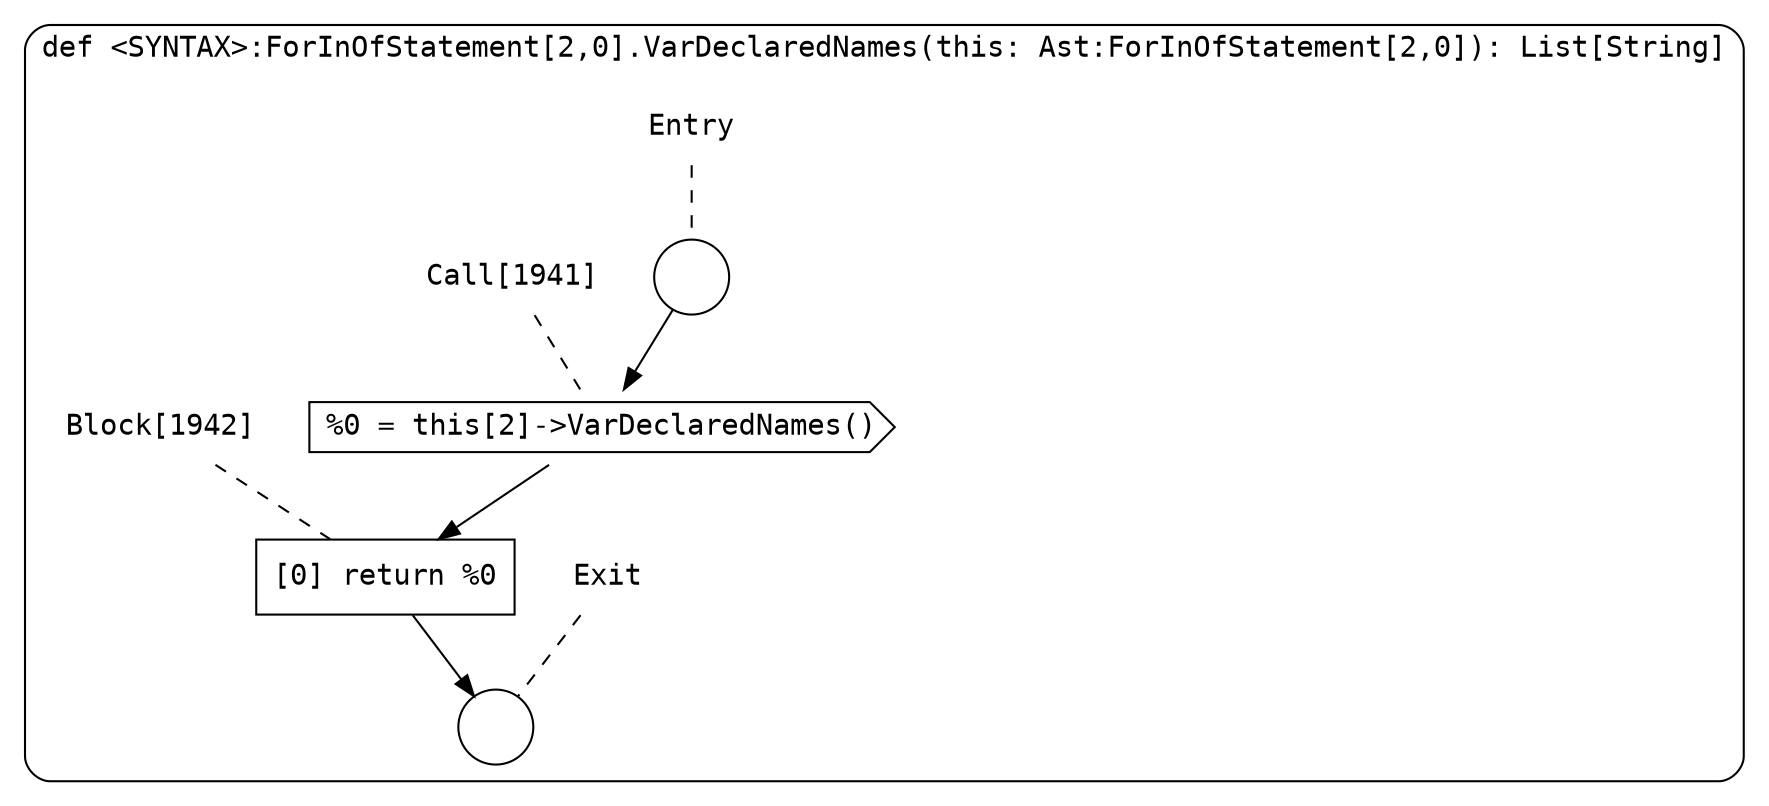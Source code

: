 digraph {
  graph [fontname = "Consolas"]
  node [fontname = "Consolas"]
  edge [fontname = "Consolas"]
  subgraph cluster351 {
    label = "def <SYNTAX>:ForInOfStatement[2,0].VarDeclaredNames(this: Ast:ForInOfStatement[2,0]): List[String]"
    style = rounded
    cluster351_entry_name [shape=none, label=<<font color="black">Entry</font>>]
    cluster351_entry_name -> cluster351_entry [arrowhead=none, color="black", style=dashed]
    cluster351_entry [shape=circle label=" " color="black" fillcolor="white" style=filled]
    cluster351_entry -> node1941 [color="black"]
    cluster351_exit_name [shape=none, label=<<font color="black">Exit</font>>]
    cluster351_exit_name -> cluster351_exit [arrowhead=none, color="black", style=dashed]
    cluster351_exit [shape=circle label=" " color="black" fillcolor="white" style=filled]
    node1941_name [shape=none, label=<<font color="black">Call[1941]</font>>]
    node1941_name -> node1941 [arrowhead=none, color="black", style=dashed]
    node1941 [shape=cds, label=<<font color="black">%0 = this[2]-&gt;VarDeclaredNames()</font>> color="black" fillcolor="white", style=filled]
    node1941 -> node1942 [color="black"]
    node1942_name [shape=none, label=<<font color="black">Block[1942]</font>>]
    node1942_name -> node1942 [arrowhead=none, color="black", style=dashed]
    node1942 [shape=box, label=<<font color="black">[0] return %0<BR ALIGN="LEFT"/></font>> color="black" fillcolor="white", style=filled]
    node1942 -> cluster351_exit [color="black"]
  }
}